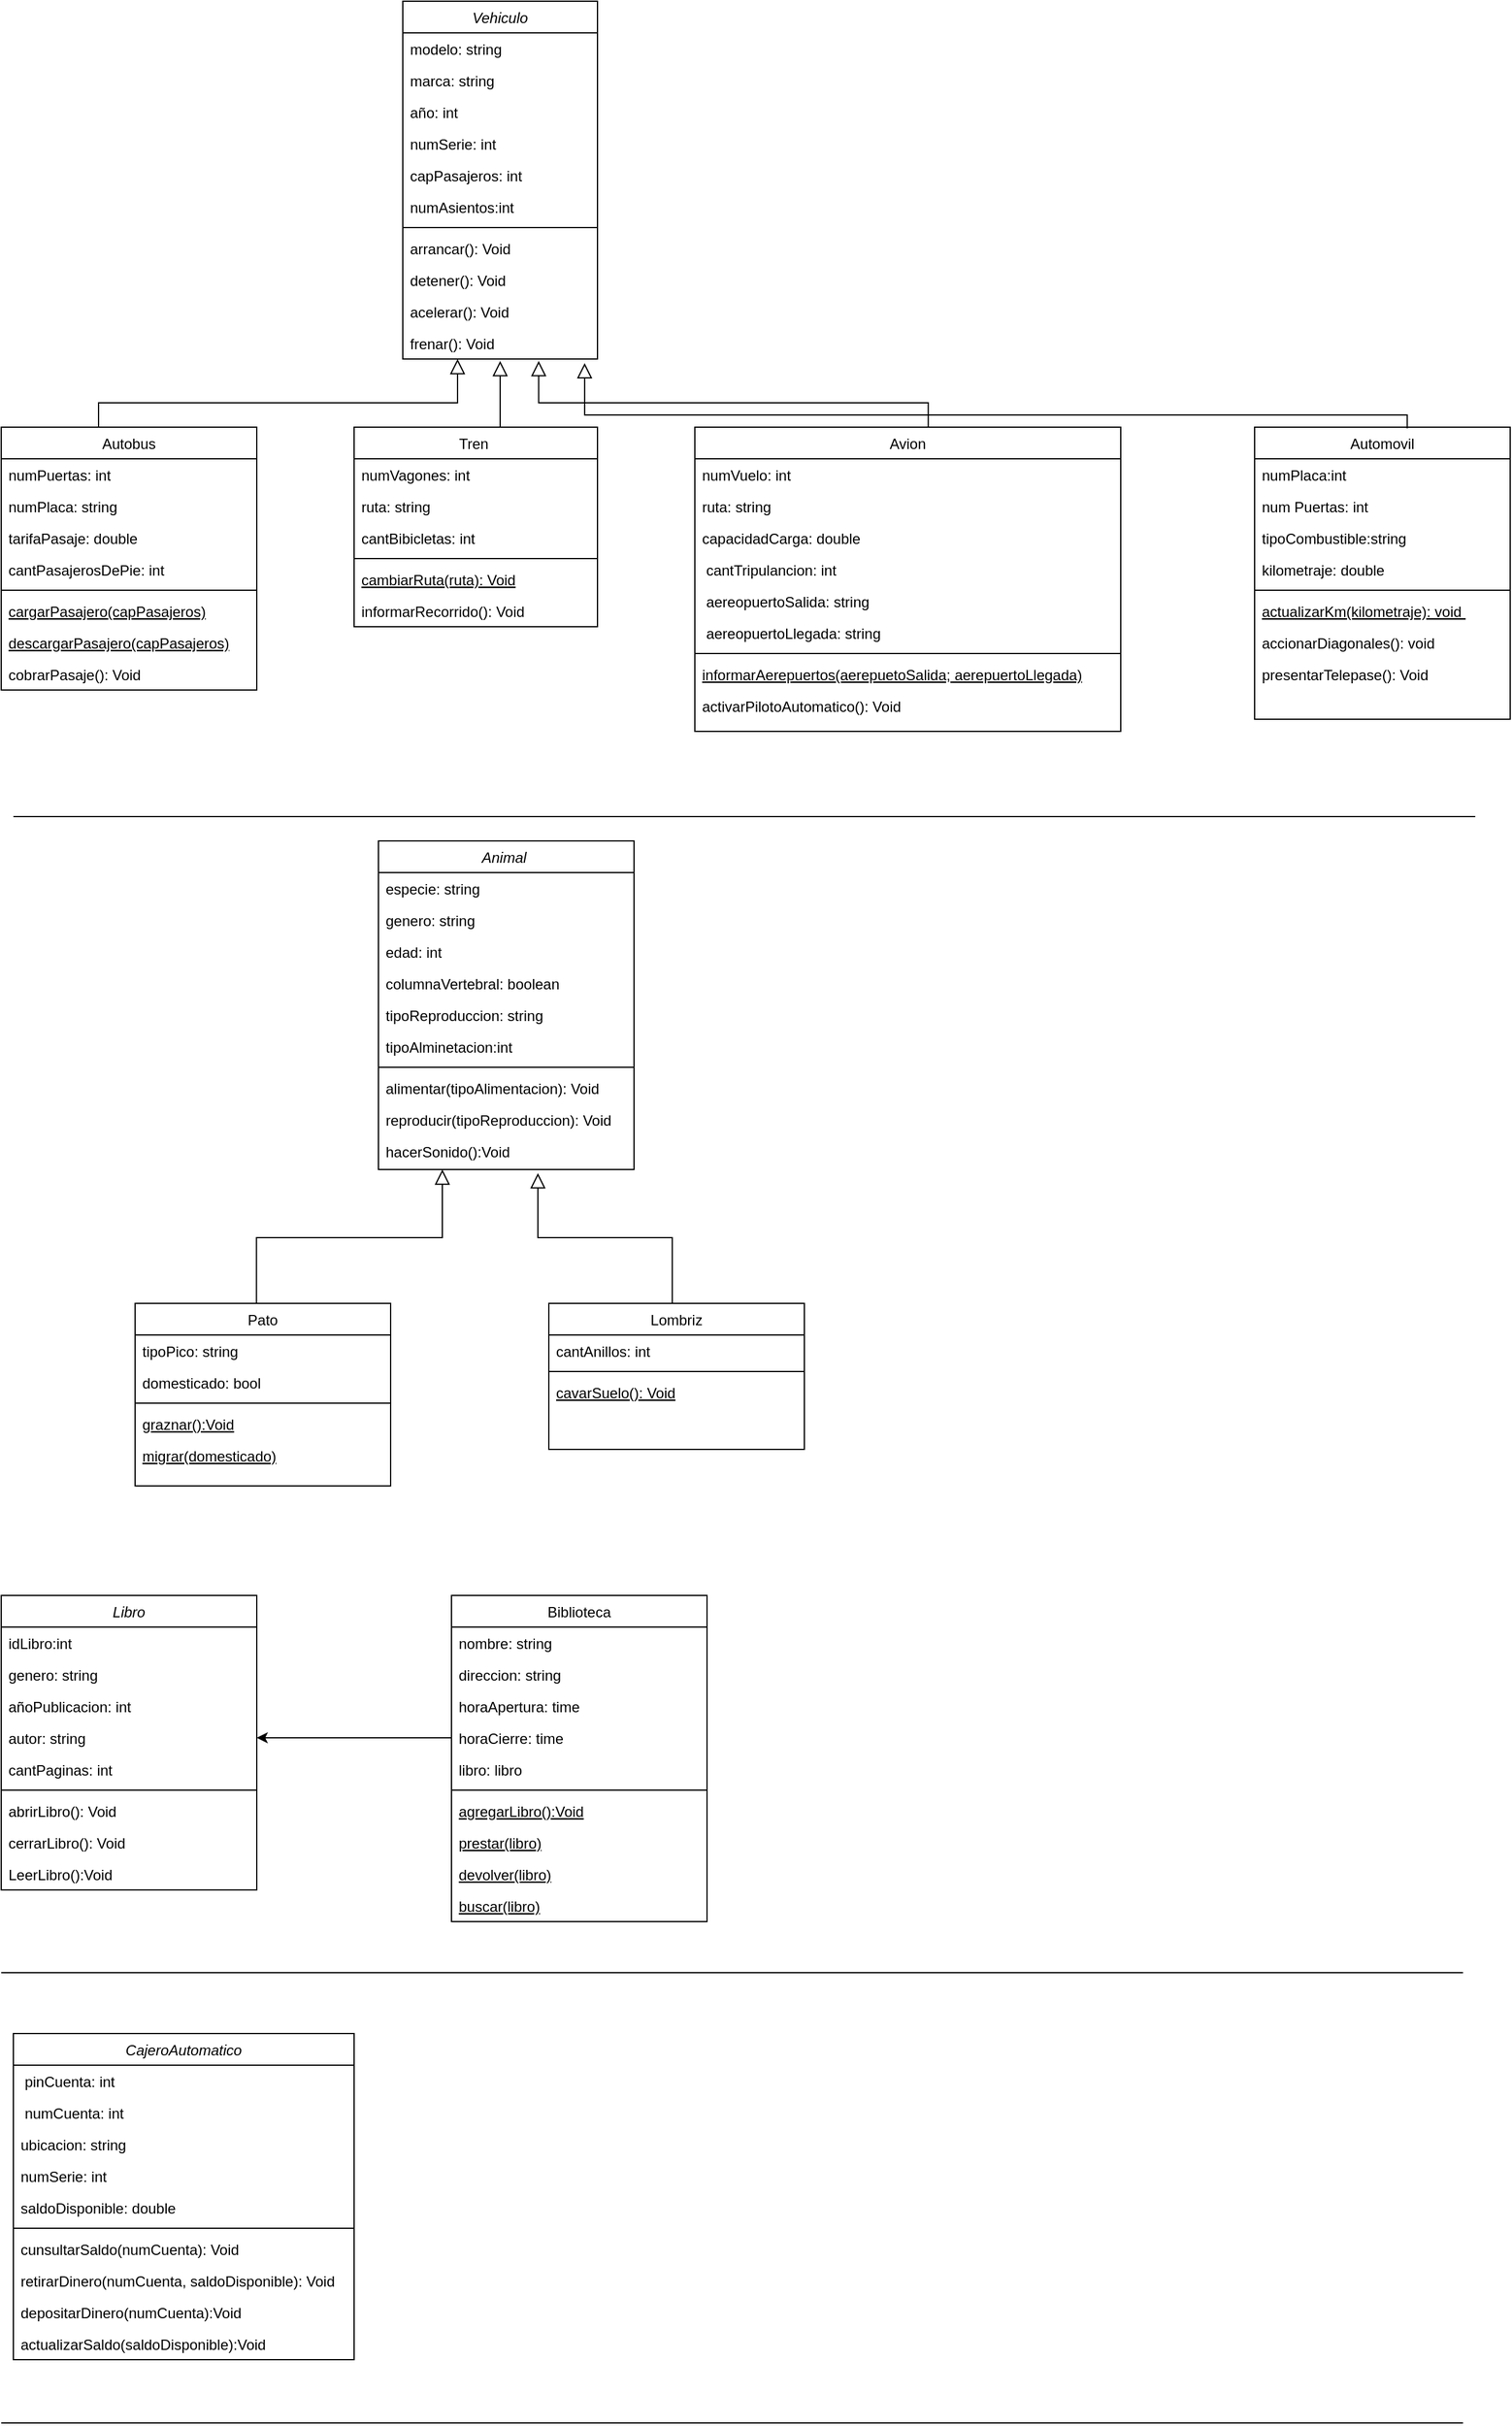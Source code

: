 <mxfile version="26.2.3">
  <diagram id="C5RBs43oDa-KdzZeNtuy" name="Page-1">
    <mxGraphModel dx="2567" dy="878" grid="1" gridSize="10" guides="1" tooltips="1" connect="1" arrows="1" fold="1" page="1" pageScale="1" pageWidth="827" pageHeight="1169" math="0" shadow="0">
      <root>
        <mxCell id="WIyWlLk6GJQsqaUBKTNV-0" />
        <mxCell id="WIyWlLk6GJQsqaUBKTNV-1" parent="WIyWlLk6GJQsqaUBKTNV-0" />
        <mxCell id="zkfFHV4jXpPFQw0GAbJ--0" value="Vehiculo" style="swimlane;fontStyle=2;align=center;verticalAlign=top;childLayout=stackLayout;horizontal=1;startSize=26;horizontalStack=0;resizeParent=1;resizeLast=0;collapsible=1;marginBottom=0;rounded=0;shadow=0;strokeWidth=1;" parent="WIyWlLk6GJQsqaUBKTNV-1" vertex="1">
          <mxGeometry x="-440" y="10" width="160" height="294" as="geometry">
            <mxRectangle x="230" y="140" width="160" height="26" as="alternateBounds" />
          </mxGeometry>
        </mxCell>
        <mxCell id="zkfFHV4jXpPFQw0GAbJ--1" value="modelo: string" style="text;align=left;verticalAlign=top;spacingLeft=4;spacingRight=4;overflow=hidden;rotatable=0;points=[[0,0.5],[1,0.5]];portConstraint=eastwest;" parent="zkfFHV4jXpPFQw0GAbJ--0" vertex="1">
          <mxGeometry y="26" width="160" height="26" as="geometry" />
        </mxCell>
        <mxCell id="_x3xow_RQGuz-umn8x1I-0" value="marca: string" style="text;align=left;verticalAlign=top;spacingLeft=4;spacingRight=4;overflow=hidden;rotatable=0;points=[[0,0.5],[1,0.5]];portConstraint=eastwest;" parent="zkfFHV4jXpPFQw0GAbJ--0" vertex="1">
          <mxGeometry y="52" width="160" height="26" as="geometry" />
        </mxCell>
        <mxCell id="_x3xow_RQGuz-umn8x1I-1" value="año: int" style="text;align=left;verticalAlign=top;spacingLeft=4;spacingRight=4;overflow=hidden;rotatable=0;points=[[0,0.5],[1,0.5]];portConstraint=eastwest;" parent="zkfFHV4jXpPFQw0GAbJ--0" vertex="1">
          <mxGeometry y="78" width="160" height="26" as="geometry" />
        </mxCell>
        <mxCell id="_x3xow_RQGuz-umn8x1I-2" value="numSerie: int" style="text;align=left;verticalAlign=top;spacingLeft=4;spacingRight=4;overflow=hidden;rotatable=0;points=[[0,0.5],[1,0.5]];portConstraint=eastwest;" parent="zkfFHV4jXpPFQw0GAbJ--0" vertex="1">
          <mxGeometry y="104" width="160" height="26" as="geometry" />
        </mxCell>
        <mxCell id="zkfFHV4jXpPFQw0GAbJ--2" value="capPasajeros: int" style="text;align=left;verticalAlign=top;spacingLeft=4;spacingRight=4;overflow=hidden;rotatable=0;points=[[0,0.5],[1,0.5]];portConstraint=eastwest;rounded=0;shadow=0;html=0;" parent="zkfFHV4jXpPFQw0GAbJ--0" vertex="1">
          <mxGeometry y="130" width="160" height="26" as="geometry" />
        </mxCell>
        <mxCell id="zkfFHV4jXpPFQw0GAbJ--3" value="numAsientos:int" style="text;align=left;verticalAlign=top;spacingLeft=4;spacingRight=4;overflow=hidden;rotatable=0;points=[[0,0.5],[1,0.5]];portConstraint=eastwest;rounded=0;shadow=0;html=0;" parent="zkfFHV4jXpPFQw0GAbJ--0" vertex="1">
          <mxGeometry y="156" width="160" height="26" as="geometry" />
        </mxCell>
        <mxCell id="zkfFHV4jXpPFQw0GAbJ--4" value="" style="line;html=1;strokeWidth=1;align=left;verticalAlign=middle;spacingTop=-1;spacingLeft=3;spacingRight=3;rotatable=0;labelPosition=right;points=[];portConstraint=eastwest;" parent="zkfFHV4jXpPFQw0GAbJ--0" vertex="1">
          <mxGeometry y="182" width="160" height="8" as="geometry" />
        </mxCell>
        <mxCell id="zkfFHV4jXpPFQw0GAbJ--5" value="arrancar(): Void" style="text;align=left;verticalAlign=top;spacingLeft=4;spacingRight=4;overflow=hidden;rotatable=0;points=[[0,0.5],[1,0.5]];portConstraint=eastwest;" parent="zkfFHV4jXpPFQw0GAbJ--0" vertex="1">
          <mxGeometry y="190" width="160" height="26" as="geometry" />
        </mxCell>
        <mxCell id="_x3xow_RQGuz-umn8x1I-3" value="detener(): Void" style="text;align=left;verticalAlign=top;spacingLeft=4;spacingRight=4;overflow=hidden;rotatable=0;points=[[0,0.5],[1,0.5]];portConstraint=eastwest;" parent="zkfFHV4jXpPFQw0GAbJ--0" vertex="1">
          <mxGeometry y="216" width="160" height="26" as="geometry" />
        </mxCell>
        <mxCell id="_x3xow_RQGuz-umn8x1I-4" value="acelerar(): Void" style="text;align=left;verticalAlign=top;spacingLeft=4;spacingRight=4;overflow=hidden;rotatable=0;points=[[0,0.5],[1,0.5]];portConstraint=eastwest;" parent="zkfFHV4jXpPFQw0GAbJ--0" vertex="1">
          <mxGeometry y="242" width="160" height="26" as="geometry" />
        </mxCell>
        <mxCell id="_x3xow_RQGuz-umn8x1I-5" value="frenar(): Void" style="text;align=left;verticalAlign=top;spacingLeft=4;spacingRight=4;overflow=hidden;rotatable=0;points=[[0,0.5],[1,0.5]];portConstraint=eastwest;" parent="zkfFHV4jXpPFQw0GAbJ--0" vertex="1">
          <mxGeometry y="268" width="160" height="26" as="geometry" />
        </mxCell>
        <mxCell id="zkfFHV4jXpPFQw0GAbJ--6" value="Autobus" style="swimlane;fontStyle=0;align=center;verticalAlign=top;childLayout=stackLayout;horizontal=1;startSize=26;horizontalStack=0;resizeParent=1;resizeLast=0;collapsible=1;marginBottom=0;rounded=0;shadow=0;strokeWidth=1;" parent="WIyWlLk6GJQsqaUBKTNV-1" vertex="1">
          <mxGeometry x="-770" y="360" width="210" height="216" as="geometry">
            <mxRectangle x="130" y="380" width="160" height="26" as="alternateBounds" />
          </mxGeometry>
        </mxCell>
        <mxCell id="zkfFHV4jXpPFQw0GAbJ--7" value="numPuertas: int " style="text;align=left;verticalAlign=top;spacingLeft=4;spacingRight=4;overflow=hidden;rotatable=0;points=[[0,0.5],[1,0.5]];portConstraint=eastwest;" parent="zkfFHV4jXpPFQw0GAbJ--6" vertex="1">
          <mxGeometry y="26" width="210" height="26" as="geometry" />
        </mxCell>
        <mxCell id="zkfFHV4jXpPFQw0GAbJ--8" value="numPlaca: string" style="text;align=left;verticalAlign=top;spacingLeft=4;spacingRight=4;overflow=hidden;rotatable=0;points=[[0,0.5],[1,0.5]];portConstraint=eastwest;rounded=0;shadow=0;html=0;" parent="zkfFHV4jXpPFQw0GAbJ--6" vertex="1">
          <mxGeometry y="52" width="210" height="26" as="geometry" />
        </mxCell>
        <mxCell id="_x3xow_RQGuz-umn8x1I-13" value="tarifaPasaje: double" style="text;align=left;verticalAlign=top;spacingLeft=4;spacingRight=4;overflow=hidden;rotatable=0;points=[[0,0.5],[1,0.5]];portConstraint=eastwest;rounded=0;shadow=0;html=0;" parent="zkfFHV4jXpPFQw0GAbJ--6" vertex="1">
          <mxGeometry y="78" width="210" height="26" as="geometry" />
        </mxCell>
        <mxCell id="_x3xow_RQGuz-umn8x1I-34" value="cantPasajerosDePie: int" style="text;align=left;verticalAlign=top;spacingLeft=4;spacingRight=4;overflow=hidden;rotatable=0;points=[[0,0.5],[1,0.5]];portConstraint=eastwest;rounded=0;shadow=0;html=0;" parent="zkfFHV4jXpPFQw0GAbJ--6" vertex="1">
          <mxGeometry y="104" width="210" height="26" as="geometry" />
        </mxCell>
        <mxCell id="zkfFHV4jXpPFQw0GAbJ--9" value="" style="line;html=1;strokeWidth=1;align=left;verticalAlign=middle;spacingTop=-1;spacingLeft=3;spacingRight=3;rotatable=0;labelPosition=right;points=[];portConstraint=eastwest;" parent="zkfFHV4jXpPFQw0GAbJ--6" vertex="1">
          <mxGeometry y="130" width="210" height="8" as="geometry" />
        </mxCell>
        <mxCell id="zkfFHV4jXpPFQw0GAbJ--10" value="cargarPasajero(capPasajeros)" style="text;align=left;verticalAlign=top;spacingLeft=4;spacingRight=4;overflow=hidden;rotatable=0;points=[[0,0.5],[1,0.5]];portConstraint=eastwest;fontStyle=4" parent="zkfFHV4jXpPFQw0GAbJ--6" vertex="1">
          <mxGeometry y="138" width="210" height="26" as="geometry" />
        </mxCell>
        <mxCell id="_x3xow_RQGuz-umn8x1I-14" value="descargarPasajero(capPasajeros)" style="text;align=left;verticalAlign=top;spacingLeft=4;spacingRight=4;overflow=hidden;rotatable=0;points=[[0,0.5],[1,0.5]];portConstraint=eastwest;fontStyle=4" parent="zkfFHV4jXpPFQw0GAbJ--6" vertex="1">
          <mxGeometry y="164" width="210" height="26" as="geometry" />
        </mxCell>
        <mxCell id="zkfFHV4jXpPFQw0GAbJ--11" value="cobrarPasaje(): Void" style="text;align=left;verticalAlign=top;spacingLeft=4;spacingRight=4;overflow=hidden;rotatable=0;points=[[0,0.5],[1,0.5]];portConstraint=eastwest;" parent="zkfFHV4jXpPFQw0GAbJ--6" vertex="1">
          <mxGeometry y="190" width="210" height="26" as="geometry" />
        </mxCell>
        <mxCell id="zkfFHV4jXpPFQw0GAbJ--12" value="" style="endArrow=block;endSize=10;endFill=0;shadow=0;strokeWidth=1;rounded=0;curved=0;edgeStyle=elbowEdgeStyle;elbow=vertical;" parent="WIyWlLk6GJQsqaUBKTNV-1" edge="1">
          <mxGeometry width="160" relative="1" as="geometry">
            <mxPoint x="-690" y="360" as="sourcePoint" />
            <mxPoint x="-395" y="304.0" as="targetPoint" />
            <Array as="points">
              <mxPoint x="-555" y="340" />
            </Array>
          </mxGeometry>
        </mxCell>
        <mxCell id="zkfFHV4jXpPFQw0GAbJ--16" value="" style="endArrow=block;endSize=10;endFill=0;shadow=0;strokeWidth=1;rounded=0;curved=0;edgeStyle=elbowEdgeStyle;elbow=horizontal;exitX=0.544;exitY=0.008;exitDx=0;exitDy=0;exitPerimeter=0;entryX=0.505;entryY=1.063;entryDx=0;entryDy=0;entryPerimeter=0;" parent="WIyWlLk6GJQsqaUBKTNV-1" source="_x3xow_RQGuz-umn8x1I-16" target="_x3xow_RQGuz-umn8x1I-5" edge="1">
          <mxGeometry width="160" relative="1" as="geometry">
            <mxPoint x="-270" y="380" as="sourcePoint" />
            <mxPoint x="-349" y="330" as="targetPoint" />
            <Array as="points">
              <mxPoint x="-360" y="330" />
              <mxPoint x="-360" y="330" />
            </Array>
          </mxGeometry>
        </mxCell>
        <mxCell id="_x3xow_RQGuz-umn8x1I-16" value="Tren " style="swimlane;fontStyle=0;align=center;verticalAlign=top;childLayout=stackLayout;horizontal=1;startSize=26;horizontalStack=0;resizeParent=1;resizeLast=0;collapsible=1;marginBottom=0;rounded=0;shadow=0;strokeWidth=1;" parent="WIyWlLk6GJQsqaUBKTNV-1" vertex="1">
          <mxGeometry x="-480" y="360" width="200" height="164" as="geometry">
            <mxRectangle x="130" y="380" width="160" height="26" as="alternateBounds" />
          </mxGeometry>
        </mxCell>
        <mxCell id="_x3xow_RQGuz-umn8x1I-17" value="numVagones: int " style="text;align=left;verticalAlign=top;spacingLeft=4;spacingRight=4;overflow=hidden;rotatable=0;points=[[0,0.5],[1,0.5]];portConstraint=eastwest;" parent="_x3xow_RQGuz-umn8x1I-16" vertex="1">
          <mxGeometry y="26" width="200" height="26" as="geometry" />
        </mxCell>
        <mxCell id="_x3xow_RQGuz-umn8x1I-18" value="ruta: string" style="text;align=left;verticalAlign=top;spacingLeft=4;spacingRight=4;overflow=hidden;rotatable=0;points=[[0,0.5],[1,0.5]];portConstraint=eastwest;rounded=0;shadow=0;html=0;" parent="_x3xow_RQGuz-umn8x1I-16" vertex="1">
          <mxGeometry y="52" width="200" height="26" as="geometry" />
        </mxCell>
        <mxCell id="_x3xow_RQGuz-umn8x1I-36" value="cantBibicletas: int" style="text;align=left;verticalAlign=top;spacingLeft=4;spacingRight=4;overflow=hidden;rotatable=0;points=[[0,0.5],[1,0.5]];portConstraint=eastwest;rounded=0;shadow=0;html=0;" parent="_x3xow_RQGuz-umn8x1I-16" vertex="1">
          <mxGeometry y="78" width="200" height="26" as="geometry" />
        </mxCell>
        <mxCell id="_x3xow_RQGuz-umn8x1I-20" value="" style="line;html=1;strokeWidth=1;align=left;verticalAlign=middle;spacingTop=-1;spacingLeft=3;spacingRight=3;rotatable=0;labelPosition=right;points=[];portConstraint=eastwest;" parent="_x3xow_RQGuz-umn8x1I-16" vertex="1">
          <mxGeometry y="104" width="200" height="8" as="geometry" />
        </mxCell>
        <mxCell id="_x3xow_RQGuz-umn8x1I-21" value="cambiarRuta(ruta): Void" style="text;align=left;verticalAlign=top;spacingLeft=4;spacingRight=4;overflow=hidden;rotatable=0;points=[[0,0.5],[1,0.5]];portConstraint=eastwest;fontStyle=4" parent="_x3xow_RQGuz-umn8x1I-16" vertex="1">
          <mxGeometry y="112" width="200" height="26" as="geometry" />
        </mxCell>
        <mxCell id="_x3xow_RQGuz-umn8x1I-23" value="informarRecorrido(): Void" style="text;align=left;verticalAlign=top;spacingLeft=4;spacingRight=4;overflow=hidden;rotatable=0;points=[[0,0.5],[1,0.5]];portConstraint=eastwest;" parent="_x3xow_RQGuz-umn8x1I-16" vertex="1">
          <mxGeometry y="138" width="200" height="26" as="geometry" />
        </mxCell>
        <mxCell id="_x3xow_RQGuz-umn8x1I-25" value="" style="endArrow=block;endSize=10;endFill=0;shadow=0;strokeWidth=1;rounded=0;curved=0;edgeStyle=elbowEdgeStyle;elbow=vertical;exitX=0.548;exitY=0.009;exitDx=0;exitDy=0;entryX=0.698;entryY=1.063;entryDx=0;entryDy=0;entryPerimeter=0;exitPerimeter=0;" parent="WIyWlLk6GJQsqaUBKTNV-1" source="_x3xow_RQGuz-umn8x1I-26" target="_x3xow_RQGuz-umn8x1I-5" edge="1">
          <mxGeometry width="160" relative="1" as="geometry">
            <mxPoint x="-100" y="360" as="sourcePoint" />
            <mxPoint x="-360" y="310" as="targetPoint" />
            <Array as="points">
              <mxPoint x="-350" y="340" />
              <mxPoint x="-350" y="340" />
            </Array>
          </mxGeometry>
        </mxCell>
        <mxCell id="_x3xow_RQGuz-umn8x1I-26" value="Avion" style="swimlane;fontStyle=0;align=center;verticalAlign=top;childLayout=stackLayout;horizontal=1;startSize=26;horizontalStack=0;resizeParent=1;resizeLast=0;collapsible=1;marginBottom=0;rounded=0;shadow=0;strokeWidth=1;" parent="WIyWlLk6GJQsqaUBKTNV-1" vertex="1">
          <mxGeometry x="-200" y="360" width="350" height="250" as="geometry">
            <mxRectangle x="130" y="380" width="160" height="26" as="alternateBounds" />
          </mxGeometry>
        </mxCell>
        <mxCell id="_x3xow_RQGuz-umn8x1I-27" value="numVuelo: int " style="text;align=left;verticalAlign=top;spacingLeft=4;spacingRight=4;overflow=hidden;rotatable=0;points=[[0,0.5],[1,0.5]];portConstraint=eastwest;" parent="_x3xow_RQGuz-umn8x1I-26" vertex="1">
          <mxGeometry y="26" width="350" height="26" as="geometry" />
        </mxCell>
        <mxCell id="_x3xow_RQGuz-umn8x1I-28" value="ruta: string" style="text;align=left;verticalAlign=top;spacingLeft=4;spacingRight=4;overflow=hidden;rotatable=0;points=[[0,0.5],[1,0.5]];portConstraint=eastwest;rounded=0;shadow=0;html=0;" parent="_x3xow_RQGuz-umn8x1I-26" vertex="1">
          <mxGeometry y="52" width="350" height="26" as="geometry" />
        </mxCell>
        <mxCell id="_x3xow_RQGuz-umn8x1I-29" value="capacidadCarga: double" style="text;align=left;verticalAlign=top;spacingLeft=4;spacingRight=4;overflow=hidden;rotatable=0;points=[[0,0.5],[1,0.5]];portConstraint=eastwest;rounded=0;shadow=0;html=0;" parent="_x3xow_RQGuz-umn8x1I-26" vertex="1">
          <mxGeometry y="78" width="350" height="26" as="geometry" />
        </mxCell>
        <mxCell id="_x3xow_RQGuz-umn8x1I-37" value=" cantTripulancion: int " style="text;align=left;verticalAlign=top;spacingLeft=4;spacingRight=4;overflow=hidden;rotatable=0;points=[[0,0.5],[1,0.5]];portConstraint=eastwest;rounded=0;shadow=0;html=0;" parent="_x3xow_RQGuz-umn8x1I-26" vertex="1">
          <mxGeometry y="104" width="350" height="26" as="geometry" />
        </mxCell>
        <mxCell id="_x3xow_RQGuz-umn8x1I-38" value=" aereopuertoSalida: string " style="text;align=left;verticalAlign=top;spacingLeft=4;spacingRight=4;overflow=hidden;rotatable=0;points=[[0,0.5],[1,0.5]];portConstraint=eastwest;rounded=0;shadow=0;html=0;" parent="_x3xow_RQGuz-umn8x1I-26" vertex="1">
          <mxGeometry y="130" width="350" height="26" as="geometry" />
        </mxCell>
        <mxCell id="_x3xow_RQGuz-umn8x1I-39" value=" aereopuertoLlegada: string " style="text;align=left;verticalAlign=top;spacingLeft=4;spacingRight=4;overflow=hidden;rotatable=0;points=[[0,0.5],[1,0.5]];portConstraint=eastwest;rounded=0;shadow=0;html=0;" parent="_x3xow_RQGuz-umn8x1I-26" vertex="1">
          <mxGeometry y="156" width="350" height="26" as="geometry" />
        </mxCell>
        <mxCell id="_x3xow_RQGuz-umn8x1I-30" value="" style="line;html=1;strokeWidth=1;align=left;verticalAlign=middle;spacingTop=-1;spacingLeft=3;spacingRight=3;rotatable=0;labelPosition=right;points=[];portConstraint=eastwest;" parent="_x3xow_RQGuz-umn8x1I-26" vertex="1">
          <mxGeometry y="182" width="350" height="8" as="geometry" />
        </mxCell>
        <mxCell id="_x3xow_RQGuz-umn8x1I-31" value="informarAerepuertos(aerepuetoSalida; aerepuertoLlegada)" style="text;align=left;verticalAlign=top;spacingLeft=4;spacingRight=4;overflow=hidden;rotatable=0;points=[[0,0.5],[1,0.5]];portConstraint=eastwest;fontStyle=4" parent="_x3xow_RQGuz-umn8x1I-26" vertex="1">
          <mxGeometry y="190" width="350" height="26" as="geometry" />
        </mxCell>
        <mxCell id="_x3xow_RQGuz-umn8x1I-41" value="activarPilotoAutomatico(): Void" style="text;align=left;verticalAlign=top;spacingLeft=4;spacingRight=4;overflow=hidden;rotatable=0;points=[[0,0.5],[1,0.5]];portConstraint=eastwest;" parent="_x3xow_RQGuz-umn8x1I-26" vertex="1">
          <mxGeometry y="216" width="350" height="26" as="geometry" />
        </mxCell>
        <mxCell id="_x3xow_RQGuz-umn8x1I-67" value="Automovil" style="swimlane;fontStyle=0;align=center;verticalAlign=top;childLayout=stackLayout;horizontal=1;startSize=26;horizontalStack=0;resizeParent=1;resizeLast=0;collapsible=1;marginBottom=0;rounded=0;shadow=0;strokeWidth=1;" parent="WIyWlLk6GJQsqaUBKTNV-1" vertex="1">
          <mxGeometry x="260" y="360" width="210" height="240" as="geometry">
            <mxRectangle x="130" y="380" width="160" height="26" as="alternateBounds" />
          </mxGeometry>
        </mxCell>
        <mxCell id="_x3xow_RQGuz-umn8x1I-69" value="numPlaca:int" style="text;align=left;verticalAlign=top;spacingLeft=4;spacingRight=4;overflow=hidden;rotatable=0;points=[[0,0.5],[1,0.5]];portConstraint=eastwest;rounded=0;shadow=0;html=0;" parent="_x3xow_RQGuz-umn8x1I-67" vertex="1">
          <mxGeometry y="26" width="210" height="26" as="geometry" />
        </mxCell>
        <mxCell id="_x3xow_RQGuz-umn8x1I-74" value="num Puertas: int" style="text;align=left;verticalAlign=top;spacingLeft=4;spacingRight=4;overflow=hidden;rotatable=0;points=[[0,0.5],[1,0.5]];portConstraint=eastwest;rounded=0;shadow=0;html=0;" parent="_x3xow_RQGuz-umn8x1I-67" vertex="1">
          <mxGeometry y="52" width="210" height="26" as="geometry" />
        </mxCell>
        <mxCell id="_x3xow_RQGuz-umn8x1I-80" value="tipoCombustible:string&#xa;" style="text;align=left;verticalAlign=top;spacingLeft=4;spacingRight=4;overflow=hidden;rotatable=0;points=[[0,0.5],[1,0.5]];portConstraint=eastwest;rounded=0;shadow=0;html=0;" parent="_x3xow_RQGuz-umn8x1I-67" vertex="1">
          <mxGeometry y="78" width="210" height="26" as="geometry" />
        </mxCell>
        <mxCell id="_x3xow_RQGuz-umn8x1I-81" value="kilometraje: double" style="text;align=left;verticalAlign=top;spacingLeft=4;spacingRight=4;overflow=hidden;rotatable=0;points=[[0,0.5],[1,0.5]];portConstraint=eastwest;rounded=0;shadow=0;html=0;" parent="_x3xow_RQGuz-umn8x1I-67" vertex="1">
          <mxGeometry y="104" width="210" height="26" as="geometry" />
        </mxCell>
        <mxCell id="_x3xow_RQGuz-umn8x1I-75" value="" style="line;html=1;strokeWidth=1;align=left;verticalAlign=middle;spacingTop=-1;spacingLeft=3;spacingRight=3;rotatable=0;labelPosition=right;points=[];portConstraint=eastwest;" parent="_x3xow_RQGuz-umn8x1I-67" vertex="1">
          <mxGeometry y="130" width="210" height="8" as="geometry" />
        </mxCell>
        <mxCell id="_x3xow_RQGuz-umn8x1I-76" value="actualizarKm(kilometraje): void " style="text;align=left;verticalAlign=top;spacingLeft=4;spacingRight=4;overflow=hidden;rotatable=0;points=[[0,0.5],[1,0.5]];portConstraint=eastwest;fontStyle=4" parent="_x3xow_RQGuz-umn8x1I-67" vertex="1">
          <mxGeometry y="138" width="210" height="26" as="geometry" />
        </mxCell>
        <mxCell id="_x3xow_RQGuz-umn8x1I-77" value="accionarDiagonales(): void" style="text;align=left;verticalAlign=top;spacingLeft=4;spacingRight=4;overflow=hidden;rotatable=0;points=[[0,0.5],[1,0.5]];portConstraint=eastwest;" parent="_x3xow_RQGuz-umn8x1I-67" vertex="1">
          <mxGeometry y="164" width="210" height="26" as="geometry" />
        </mxCell>
        <mxCell id="_x3xow_RQGuz-umn8x1I-78" value="presentarTelepase(): Void" style="text;align=left;verticalAlign=top;spacingLeft=4;spacingRight=4;overflow=hidden;rotatable=0;points=[[0,0.5],[1,0.5]];portConstraint=eastwest;" parent="_x3xow_RQGuz-umn8x1I-67" vertex="1">
          <mxGeometry y="190" width="210" height="26" as="geometry" />
        </mxCell>
        <mxCell id="_x3xow_RQGuz-umn8x1I-79" value="" style="endArrow=block;endSize=10;endFill=0;shadow=0;strokeWidth=1;rounded=0;curved=0;edgeStyle=elbowEdgeStyle;elbow=vertical;exitX=0.597;exitY=0.004;exitDx=0;exitDy=0;entryX=0.934;entryY=1.129;entryDx=0;entryDy=0;entryPerimeter=0;exitPerimeter=0;" parent="WIyWlLk6GJQsqaUBKTNV-1" source="_x3xow_RQGuz-umn8x1I-67" target="_x3xow_RQGuz-umn8x1I-5" edge="1">
          <mxGeometry width="160" relative="1" as="geometry">
            <mxPoint x="35" y="373" as="sourcePoint" />
            <mxPoint x="-318" y="316" as="targetPoint" />
            <Array as="points">
              <mxPoint x="-340" y="350" />
              <mxPoint x="-340" y="350" />
            </Array>
          </mxGeometry>
        </mxCell>
        <mxCell id="-HWuFjG2yqkWY8YFfE7H-0" value="Animal " style="swimlane;fontStyle=2;align=center;verticalAlign=top;childLayout=stackLayout;horizontal=1;startSize=26;horizontalStack=0;resizeParent=1;resizeLast=0;collapsible=1;marginBottom=0;rounded=0;shadow=0;strokeWidth=1;" vertex="1" parent="WIyWlLk6GJQsqaUBKTNV-1">
          <mxGeometry x="-460" y="700" width="210" height="270" as="geometry">
            <mxRectangle x="230" y="140" width="160" height="26" as="alternateBounds" />
          </mxGeometry>
        </mxCell>
        <mxCell id="-HWuFjG2yqkWY8YFfE7H-1" value="especie: string" style="text;align=left;verticalAlign=top;spacingLeft=4;spacingRight=4;overflow=hidden;rotatable=0;points=[[0,0.5],[1,0.5]];portConstraint=eastwest;" vertex="1" parent="-HWuFjG2yqkWY8YFfE7H-0">
          <mxGeometry y="26" width="210" height="26" as="geometry" />
        </mxCell>
        <mxCell id="-HWuFjG2yqkWY8YFfE7H-2" value="genero: string" style="text;align=left;verticalAlign=top;spacingLeft=4;spacingRight=4;overflow=hidden;rotatable=0;points=[[0,0.5],[1,0.5]];portConstraint=eastwest;" vertex="1" parent="-HWuFjG2yqkWY8YFfE7H-0">
          <mxGeometry y="52" width="210" height="26" as="geometry" />
        </mxCell>
        <mxCell id="-HWuFjG2yqkWY8YFfE7H-3" value="edad: int" style="text;align=left;verticalAlign=top;spacingLeft=4;spacingRight=4;overflow=hidden;rotatable=0;points=[[0,0.5],[1,0.5]];portConstraint=eastwest;" vertex="1" parent="-HWuFjG2yqkWY8YFfE7H-0">
          <mxGeometry y="78" width="210" height="26" as="geometry" />
        </mxCell>
        <mxCell id="-HWuFjG2yqkWY8YFfE7H-4" value="columnaVertebral: boolean" style="text;align=left;verticalAlign=top;spacingLeft=4;spacingRight=4;overflow=hidden;rotatable=0;points=[[0,0.5],[1,0.5]];portConstraint=eastwest;" vertex="1" parent="-HWuFjG2yqkWY8YFfE7H-0">
          <mxGeometry y="104" width="210" height="26" as="geometry" />
        </mxCell>
        <mxCell id="-HWuFjG2yqkWY8YFfE7H-5" value="tipoReproduccion: string" style="text;align=left;verticalAlign=top;spacingLeft=4;spacingRight=4;overflow=hidden;rotatable=0;points=[[0,0.5],[1,0.5]];portConstraint=eastwest;rounded=0;shadow=0;html=0;" vertex="1" parent="-HWuFjG2yqkWY8YFfE7H-0">
          <mxGeometry y="130" width="210" height="26" as="geometry" />
        </mxCell>
        <mxCell id="-HWuFjG2yqkWY8YFfE7H-6" value="tipoAlminetacion:int" style="text;align=left;verticalAlign=top;spacingLeft=4;spacingRight=4;overflow=hidden;rotatable=0;points=[[0,0.5],[1,0.5]];portConstraint=eastwest;rounded=0;shadow=0;html=0;" vertex="1" parent="-HWuFjG2yqkWY8YFfE7H-0">
          <mxGeometry y="156" width="210" height="26" as="geometry" />
        </mxCell>
        <mxCell id="-HWuFjG2yqkWY8YFfE7H-7" value="" style="line;html=1;strokeWidth=1;align=left;verticalAlign=middle;spacingTop=-1;spacingLeft=3;spacingRight=3;rotatable=0;labelPosition=right;points=[];portConstraint=eastwest;" vertex="1" parent="-HWuFjG2yqkWY8YFfE7H-0">
          <mxGeometry y="182" width="210" height="8" as="geometry" />
        </mxCell>
        <mxCell id="-HWuFjG2yqkWY8YFfE7H-8" value="alimentar(tipoAlimentacion): Void" style="text;align=left;verticalAlign=top;spacingLeft=4;spacingRight=4;overflow=hidden;rotatable=0;points=[[0,0.5],[1,0.5]];portConstraint=eastwest;" vertex="1" parent="-HWuFjG2yqkWY8YFfE7H-0">
          <mxGeometry y="190" width="210" height="26" as="geometry" />
        </mxCell>
        <mxCell id="-HWuFjG2yqkWY8YFfE7H-9" value="reproducir(tipoReproduccion): Void" style="text;align=left;verticalAlign=top;spacingLeft=4;spacingRight=4;overflow=hidden;rotatable=0;points=[[0,0.5],[1,0.5]];portConstraint=eastwest;" vertex="1" parent="-HWuFjG2yqkWY8YFfE7H-0">
          <mxGeometry y="216" width="210" height="26" as="geometry" />
        </mxCell>
        <mxCell id="-HWuFjG2yqkWY8YFfE7H-10" value="hacerSonido():Void" style="text;align=left;verticalAlign=top;spacingLeft=4;spacingRight=4;overflow=hidden;rotatable=0;points=[[0,0.5],[1,0.5]];portConstraint=eastwest;" vertex="1" parent="-HWuFjG2yqkWY8YFfE7H-0">
          <mxGeometry y="242" width="210" height="26" as="geometry" />
        </mxCell>
        <mxCell id="-HWuFjG2yqkWY8YFfE7H-13" value="" style="endArrow=block;endSize=10;endFill=0;shadow=0;strokeWidth=1;rounded=0;curved=0;edgeStyle=elbowEdgeStyle;elbow=vertical;exitX=0.475;exitY=-0.001;exitDx=0;exitDy=0;exitPerimeter=0;entryX=0.25;entryY=1;entryDx=0;entryDy=0;" edge="1" parent="WIyWlLk6GJQsqaUBKTNV-1" source="-HWuFjG2yqkWY8YFfE7H-14" target="-HWuFjG2yqkWY8YFfE7H-0">
          <mxGeometry width="160" relative="1" as="geometry">
            <mxPoint x="-561" y="1046" as="sourcePoint" />
            <mxPoint x="-266" y="990.0" as="targetPoint" />
            <Array as="points">
              <mxPoint x="-426" y="1026" />
            </Array>
          </mxGeometry>
        </mxCell>
        <mxCell id="-HWuFjG2yqkWY8YFfE7H-14" value="Pato" style="swimlane;fontStyle=0;align=center;verticalAlign=top;childLayout=stackLayout;horizontal=1;startSize=26;horizontalStack=0;resizeParent=1;resizeLast=0;collapsible=1;marginBottom=0;rounded=0;shadow=0;strokeWidth=1;" vertex="1" parent="WIyWlLk6GJQsqaUBKTNV-1">
          <mxGeometry x="-660" y="1080" width="210" height="150" as="geometry">
            <mxRectangle x="130" y="380" width="160" height="26" as="alternateBounds" />
          </mxGeometry>
        </mxCell>
        <mxCell id="-HWuFjG2yqkWY8YFfE7H-15" value="tipoPico: string " style="text;align=left;verticalAlign=top;spacingLeft=4;spacingRight=4;overflow=hidden;rotatable=0;points=[[0,0.5],[1,0.5]];portConstraint=eastwest;" vertex="1" parent="-HWuFjG2yqkWY8YFfE7H-14">
          <mxGeometry y="26" width="210" height="26" as="geometry" />
        </mxCell>
        <mxCell id="-HWuFjG2yqkWY8YFfE7H-17" value="domesticado: bool" style="text;align=left;verticalAlign=top;spacingLeft=4;spacingRight=4;overflow=hidden;rotatable=0;points=[[0,0.5],[1,0.5]];portConstraint=eastwest;rounded=0;shadow=0;html=0;" vertex="1" parent="-HWuFjG2yqkWY8YFfE7H-14">
          <mxGeometry y="52" width="210" height="26" as="geometry" />
        </mxCell>
        <mxCell id="-HWuFjG2yqkWY8YFfE7H-19" value="" style="line;html=1;strokeWidth=1;align=left;verticalAlign=middle;spacingTop=-1;spacingLeft=3;spacingRight=3;rotatable=0;labelPosition=right;points=[];portConstraint=eastwest;" vertex="1" parent="-HWuFjG2yqkWY8YFfE7H-14">
          <mxGeometry y="78" width="210" height="8" as="geometry" />
        </mxCell>
        <mxCell id="-HWuFjG2yqkWY8YFfE7H-20" value="graznar():Void" style="text;align=left;verticalAlign=top;spacingLeft=4;spacingRight=4;overflow=hidden;rotatable=0;points=[[0,0.5],[1,0.5]];portConstraint=eastwest;fontStyle=4" vertex="1" parent="-HWuFjG2yqkWY8YFfE7H-14">
          <mxGeometry y="86" width="210" height="26" as="geometry" />
        </mxCell>
        <mxCell id="-HWuFjG2yqkWY8YFfE7H-21" value="migrar(domesticado)" style="text;align=left;verticalAlign=top;spacingLeft=4;spacingRight=4;overflow=hidden;rotatable=0;points=[[0,0.5],[1,0.5]];portConstraint=eastwest;fontStyle=4" vertex="1" parent="-HWuFjG2yqkWY8YFfE7H-14">
          <mxGeometry y="112" width="210" height="26" as="geometry" />
        </mxCell>
        <mxCell id="-HWuFjG2yqkWY8YFfE7H-23" value="Lombriz" style="swimlane;fontStyle=0;align=center;verticalAlign=top;childLayout=stackLayout;horizontal=1;startSize=26;horizontalStack=0;resizeParent=1;resizeLast=0;collapsible=1;marginBottom=0;rounded=0;shadow=0;strokeWidth=1;" vertex="1" parent="WIyWlLk6GJQsqaUBKTNV-1">
          <mxGeometry x="-320" y="1080" width="210" height="120" as="geometry">
            <mxRectangle x="130" y="380" width="160" height="26" as="alternateBounds" />
          </mxGeometry>
        </mxCell>
        <mxCell id="-HWuFjG2yqkWY8YFfE7H-24" value="cantAnillos: int " style="text;align=left;verticalAlign=top;spacingLeft=4;spacingRight=4;overflow=hidden;rotatable=0;points=[[0,0.5],[1,0.5]];portConstraint=eastwest;" vertex="1" parent="-HWuFjG2yqkWY8YFfE7H-23">
          <mxGeometry y="26" width="210" height="26" as="geometry" />
        </mxCell>
        <mxCell id="-HWuFjG2yqkWY8YFfE7H-26" value="" style="line;html=1;strokeWidth=1;align=left;verticalAlign=middle;spacingTop=-1;spacingLeft=3;spacingRight=3;rotatable=0;labelPosition=right;points=[];portConstraint=eastwest;" vertex="1" parent="-HWuFjG2yqkWY8YFfE7H-23">
          <mxGeometry y="52" width="210" height="8" as="geometry" />
        </mxCell>
        <mxCell id="-HWuFjG2yqkWY8YFfE7H-28" value="cavarSuelo(): Void" style="text;align=left;verticalAlign=top;spacingLeft=4;spacingRight=4;overflow=hidden;rotatable=0;points=[[0,0.5],[1,0.5]];portConstraint=eastwest;fontStyle=4" vertex="1" parent="-HWuFjG2yqkWY8YFfE7H-23">
          <mxGeometry y="60" width="210" height="26" as="geometry" />
        </mxCell>
        <mxCell id="-HWuFjG2yqkWY8YFfE7H-29" value="" style="endArrow=block;endSize=10;endFill=0;shadow=0;strokeWidth=1;rounded=0;curved=0;edgeStyle=elbowEdgeStyle;elbow=vertical;exitX=0.483;exitY=0.001;exitDx=0;exitDy=0;exitPerimeter=0;entryX=0.624;entryY=1.192;entryDx=0;entryDy=0;entryPerimeter=0;" edge="1" parent="WIyWlLk6GJQsqaUBKTNV-1" source="-HWuFjG2yqkWY8YFfE7H-23" target="-HWuFjG2yqkWY8YFfE7H-10">
          <mxGeometry width="160" relative="1" as="geometry">
            <mxPoint x="-220" y="1070" as="sourcePoint" />
            <mxPoint x="-186" y="990.0" as="targetPoint" />
            <Array as="points">
              <mxPoint x="-346" y="1026" />
            </Array>
          </mxGeometry>
        </mxCell>
        <mxCell id="-HWuFjG2yqkWY8YFfE7H-30" value="Libro" style="swimlane;fontStyle=2;align=center;verticalAlign=top;childLayout=stackLayout;horizontal=1;startSize=26;horizontalStack=0;resizeParent=1;resizeLast=0;collapsible=1;marginBottom=0;rounded=0;shadow=0;strokeWidth=1;" vertex="1" parent="WIyWlLk6GJQsqaUBKTNV-1">
          <mxGeometry x="-770" y="1320" width="210" height="242" as="geometry">
            <mxRectangle x="230" y="140" width="160" height="26" as="alternateBounds" />
          </mxGeometry>
        </mxCell>
        <mxCell id="-HWuFjG2yqkWY8YFfE7H-31" value="idLibro:int" style="text;align=left;verticalAlign=top;spacingLeft=4;spacingRight=4;overflow=hidden;rotatable=0;points=[[0,0.5],[1,0.5]];portConstraint=eastwest;" vertex="1" parent="-HWuFjG2yqkWY8YFfE7H-30">
          <mxGeometry y="26" width="210" height="26" as="geometry" />
        </mxCell>
        <mxCell id="-HWuFjG2yqkWY8YFfE7H-32" value="genero: string" style="text;align=left;verticalAlign=top;spacingLeft=4;spacingRight=4;overflow=hidden;rotatable=0;points=[[0,0.5],[1,0.5]];portConstraint=eastwest;" vertex="1" parent="-HWuFjG2yqkWY8YFfE7H-30">
          <mxGeometry y="52" width="210" height="26" as="geometry" />
        </mxCell>
        <mxCell id="-HWuFjG2yqkWY8YFfE7H-33" value="añoPublicacion: int" style="text;align=left;verticalAlign=top;spacingLeft=4;spacingRight=4;overflow=hidden;rotatable=0;points=[[0,0.5],[1,0.5]];portConstraint=eastwest;" vertex="1" parent="-HWuFjG2yqkWY8YFfE7H-30">
          <mxGeometry y="78" width="210" height="26" as="geometry" />
        </mxCell>
        <mxCell id="-HWuFjG2yqkWY8YFfE7H-34" value="autor: string" style="text;align=left;verticalAlign=top;spacingLeft=4;spacingRight=4;overflow=hidden;rotatable=0;points=[[0,0.5],[1,0.5]];portConstraint=eastwest;" vertex="1" parent="-HWuFjG2yqkWY8YFfE7H-30">
          <mxGeometry y="104" width="210" height="26" as="geometry" />
        </mxCell>
        <mxCell id="-HWuFjG2yqkWY8YFfE7H-35" value="cantPaginas: int" style="text;align=left;verticalAlign=top;spacingLeft=4;spacingRight=4;overflow=hidden;rotatable=0;points=[[0,0.5],[1,0.5]];portConstraint=eastwest;rounded=0;shadow=0;html=0;" vertex="1" parent="-HWuFjG2yqkWY8YFfE7H-30">
          <mxGeometry y="130" width="210" height="26" as="geometry" />
        </mxCell>
        <mxCell id="-HWuFjG2yqkWY8YFfE7H-37" value="" style="line;html=1;strokeWidth=1;align=left;verticalAlign=middle;spacingTop=-1;spacingLeft=3;spacingRight=3;rotatable=0;labelPosition=right;points=[];portConstraint=eastwest;" vertex="1" parent="-HWuFjG2yqkWY8YFfE7H-30">
          <mxGeometry y="156" width="210" height="8" as="geometry" />
        </mxCell>
        <mxCell id="-HWuFjG2yqkWY8YFfE7H-38" value="abrirLibro(): Void" style="text;align=left;verticalAlign=top;spacingLeft=4;spacingRight=4;overflow=hidden;rotatable=0;points=[[0,0.5],[1,0.5]];portConstraint=eastwest;" vertex="1" parent="-HWuFjG2yqkWY8YFfE7H-30">
          <mxGeometry y="164" width="210" height="26" as="geometry" />
        </mxCell>
        <mxCell id="-HWuFjG2yqkWY8YFfE7H-54" value="cerrarLibro(): Void" style="text;align=left;verticalAlign=top;spacingLeft=4;spacingRight=4;overflow=hidden;rotatable=0;points=[[0,0.5],[1,0.5]];portConstraint=eastwest;" vertex="1" parent="-HWuFjG2yqkWY8YFfE7H-30">
          <mxGeometry y="190" width="210" height="26" as="geometry" />
        </mxCell>
        <mxCell id="-HWuFjG2yqkWY8YFfE7H-40" value="LeerLibro():Void" style="text;align=left;verticalAlign=top;spacingLeft=4;spacingRight=4;overflow=hidden;rotatable=0;points=[[0,0.5],[1,0.5]];portConstraint=eastwest;" vertex="1" parent="-HWuFjG2yqkWY8YFfE7H-30">
          <mxGeometry y="216" width="210" height="26" as="geometry" />
        </mxCell>
        <mxCell id="-HWuFjG2yqkWY8YFfE7H-42" value="Biblioteca" style="swimlane;fontStyle=0;align=center;verticalAlign=top;childLayout=stackLayout;horizontal=1;startSize=26;horizontalStack=0;resizeParent=1;resizeLast=0;collapsible=1;marginBottom=0;rounded=0;shadow=0;strokeWidth=1;" vertex="1" parent="WIyWlLk6GJQsqaUBKTNV-1">
          <mxGeometry x="-400" y="1320" width="210" height="268" as="geometry">
            <mxRectangle x="130" y="380" width="160" height="26" as="alternateBounds" />
          </mxGeometry>
        </mxCell>
        <mxCell id="-HWuFjG2yqkWY8YFfE7H-43" value="nombre: string " style="text;align=left;verticalAlign=top;spacingLeft=4;spacingRight=4;overflow=hidden;rotatable=0;points=[[0,0.5],[1,0.5]];portConstraint=eastwest;" vertex="1" parent="-HWuFjG2yqkWY8YFfE7H-42">
          <mxGeometry y="26" width="210" height="26" as="geometry" />
        </mxCell>
        <mxCell id="-HWuFjG2yqkWY8YFfE7H-44" value="direccion: string" style="text;align=left;verticalAlign=top;spacingLeft=4;spacingRight=4;overflow=hidden;rotatable=0;points=[[0,0.5],[1,0.5]];portConstraint=eastwest;rounded=0;shadow=0;html=0;" vertex="1" parent="-HWuFjG2yqkWY8YFfE7H-42">
          <mxGeometry y="52" width="210" height="26" as="geometry" />
        </mxCell>
        <mxCell id="-HWuFjG2yqkWY8YFfE7H-55" value="horaApertura: time" style="text;align=left;verticalAlign=top;spacingLeft=4;spacingRight=4;overflow=hidden;rotatable=0;points=[[0,0.5],[1,0.5]];portConstraint=eastwest;rounded=0;shadow=0;html=0;" vertex="1" parent="-HWuFjG2yqkWY8YFfE7H-42">
          <mxGeometry y="78" width="210" height="26" as="geometry" />
        </mxCell>
        <mxCell id="-HWuFjG2yqkWY8YFfE7H-56" value="horaCierre: time" style="text;align=left;verticalAlign=top;spacingLeft=4;spacingRight=4;overflow=hidden;rotatable=0;points=[[0,0.5],[1,0.5]];portConstraint=eastwest;rounded=0;shadow=0;html=0;" vertex="1" parent="-HWuFjG2yqkWY8YFfE7H-42">
          <mxGeometry y="104" width="210" height="26" as="geometry" />
        </mxCell>
        <mxCell id="-HWuFjG2yqkWY8YFfE7H-57" value="libro: libro" style="text;align=left;verticalAlign=top;spacingLeft=4;spacingRight=4;overflow=hidden;rotatable=0;points=[[0,0.5],[1,0.5]];portConstraint=eastwest;rounded=0;shadow=0;html=0;" vertex="1" parent="-HWuFjG2yqkWY8YFfE7H-42">
          <mxGeometry y="130" width="210" height="26" as="geometry" />
        </mxCell>
        <mxCell id="-HWuFjG2yqkWY8YFfE7H-45" value="" style="line;html=1;strokeWidth=1;align=left;verticalAlign=middle;spacingTop=-1;spacingLeft=3;spacingRight=3;rotatable=0;labelPosition=right;points=[];portConstraint=eastwest;" vertex="1" parent="-HWuFjG2yqkWY8YFfE7H-42">
          <mxGeometry y="156" width="210" height="8" as="geometry" />
        </mxCell>
        <mxCell id="-HWuFjG2yqkWY8YFfE7H-46" value="agregarLibro():Void" style="text;align=left;verticalAlign=top;spacingLeft=4;spacingRight=4;overflow=hidden;rotatable=0;points=[[0,0.5],[1,0.5]];portConstraint=eastwest;fontStyle=4" vertex="1" parent="-HWuFjG2yqkWY8YFfE7H-42">
          <mxGeometry y="164" width="210" height="26" as="geometry" />
        </mxCell>
        <mxCell id="-HWuFjG2yqkWY8YFfE7H-47" value="prestar(libro)" style="text;align=left;verticalAlign=top;spacingLeft=4;spacingRight=4;overflow=hidden;rotatable=0;points=[[0,0.5],[1,0.5]];portConstraint=eastwest;fontStyle=4" vertex="1" parent="-HWuFjG2yqkWY8YFfE7H-42">
          <mxGeometry y="190" width="210" height="26" as="geometry" />
        </mxCell>
        <mxCell id="-HWuFjG2yqkWY8YFfE7H-58" value="devolver(libro)" style="text;align=left;verticalAlign=top;spacingLeft=4;spacingRight=4;overflow=hidden;rotatable=0;points=[[0,0.5],[1,0.5]];portConstraint=eastwest;fontStyle=4" vertex="1" parent="-HWuFjG2yqkWY8YFfE7H-42">
          <mxGeometry y="216" width="210" height="26" as="geometry" />
        </mxCell>
        <mxCell id="-HWuFjG2yqkWY8YFfE7H-59" value="buscar(libro)" style="text;align=left;verticalAlign=top;spacingLeft=4;spacingRight=4;overflow=hidden;rotatable=0;points=[[0,0.5],[1,0.5]];portConstraint=eastwest;fontStyle=4" vertex="1" parent="-HWuFjG2yqkWY8YFfE7H-42">
          <mxGeometry y="242" width="210" height="26" as="geometry" />
        </mxCell>
        <mxCell id="-HWuFjG2yqkWY8YFfE7H-60" value="" style="endArrow=classic;html=1;rounded=0;exitX=0;exitY=0.5;exitDx=0;exitDy=0;entryX=1;entryY=0.5;entryDx=0;entryDy=0;" edge="1" parent="WIyWlLk6GJQsqaUBKTNV-1" source="-HWuFjG2yqkWY8YFfE7H-56" target="-HWuFjG2yqkWY8YFfE7H-34">
          <mxGeometry width="50" height="50" relative="1" as="geometry">
            <mxPoint x="-480" y="1460" as="sourcePoint" />
            <mxPoint x="-430" y="1410" as="targetPoint" />
          </mxGeometry>
        </mxCell>
        <mxCell id="-HWuFjG2yqkWY8YFfE7H-61" value="CajeroAutomatico" style="swimlane;fontStyle=2;align=center;verticalAlign=top;childLayout=stackLayout;horizontal=1;startSize=26;horizontalStack=0;resizeParent=1;resizeLast=0;collapsible=1;marginBottom=0;rounded=0;shadow=0;strokeWidth=1;" vertex="1" parent="WIyWlLk6GJQsqaUBKTNV-1">
          <mxGeometry x="-760" y="1680" width="280" height="268" as="geometry">
            <mxRectangle x="230" y="140" width="160" height="26" as="alternateBounds" />
          </mxGeometry>
        </mxCell>
        <mxCell id="-HWuFjG2yqkWY8YFfE7H-62" value=" pinCuenta: int" style="text;align=left;verticalAlign=top;spacingLeft=4;spacingRight=4;overflow=hidden;rotatable=0;points=[[0,0.5],[1,0.5]];portConstraint=eastwest;" vertex="1" parent="-HWuFjG2yqkWY8YFfE7H-61">
          <mxGeometry y="26" width="280" height="26" as="geometry" />
        </mxCell>
        <mxCell id="-HWuFjG2yqkWY8YFfE7H-73" value=" numCuenta: int" style="text;align=left;verticalAlign=top;spacingLeft=4;spacingRight=4;overflow=hidden;rotatable=0;points=[[0,0.5],[1,0.5]];portConstraint=eastwest;" vertex="1" parent="-HWuFjG2yqkWY8YFfE7H-61">
          <mxGeometry y="52" width="280" height="26" as="geometry" />
        </mxCell>
        <mxCell id="-HWuFjG2yqkWY8YFfE7H-63" value="ubicacion: string" style="text;align=left;verticalAlign=top;spacingLeft=4;spacingRight=4;overflow=hidden;rotatable=0;points=[[0,0.5],[1,0.5]];portConstraint=eastwest;" vertex="1" parent="-HWuFjG2yqkWY8YFfE7H-61">
          <mxGeometry y="78" width="280" height="26" as="geometry" />
        </mxCell>
        <mxCell id="-HWuFjG2yqkWY8YFfE7H-64" value="numSerie: int" style="text;align=left;verticalAlign=top;spacingLeft=4;spacingRight=4;overflow=hidden;rotatable=0;points=[[0,0.5],[1,0.5]];portConstraint=eastwest;" vertex="1" parent="-HWuFjG2yqkWY8YFfE7H-61">
          <mxGeometry y="104" width="280" height="26" as="geometry" />
        </mxCell>
        <mxCell id="-HWuFjG2yqkWY8YFfE7H-65" value="saldoDisponible: double" style="text;align=left;verticalAlign=top;spacingLeft=4;spacingRight=4;overflow=hidden;rotatable=0;points=[[0,0.5],[1,0.5]];portConstraint=eastwest;" vertex="1" parent="-HWuFjG2yqkWY8YFfE7H-61">
          <mxGeometry y="130" width="280" height="26" as="geometry" />
        </mxCell>
        <mxCell id="-HWuFjG2yqkWY8YFfE7H-67" value="" style="line;html=1;strokeWidth=1;align=left;verticalAlign=middle;spacingTop=-1;spacingLeft=3;spacingRight=3;rotatable=0;labelPosition=right;points=[];portConstraint=eastwest;" vertex="1" parent="-HWuFjG2yqkWY8YFfE7H-61">
          <mxGeometry y="156" width="280" height="8" as="geometry" />
        </mxCell>
        <mxCell id="-HWuFjG2yqkWY8YFfE7H-68" value="cunsultarSaldo(numCuenta): Void" style="text;align=left;verticalAlign=top;spacingLeft=4;spacingRight=4;overflow=hidden;rotatable=0;points=[[0,0.5],[1,0.5]];portConstraint=eastwest;" vertex="1" parent="-HWuFjG2yqkWY8YFfE7H-61">
          <mxGeometry y="164" width="280" height="26" as="geometry" />
        </mxCell>
        <mxCell id="-HWuFjG2yqkWY8YFfE7H-69" value="retirarDinero(numCuenta, saldoDisponible): Void" style="text;align=left;verticalAlign=top;spacingLeft=4;spacingRight=4;overflow=hidden;rotatable=0;points=[[0,0.5],[1,0.5]];portConstraint=eastwest;" vertex="1" parent="-HWuFjG2yqkWY8YFfE7H-61">
          <mxGeometry y="190" width="280" height="26" as="geometry" />
        </mxCell>
        <mxCell id="-HWuFjG2yqkWY8YFfE7H-70" value="depositarDinero(numCuenta):Void" style="text;align=left;verticalAlign=top;spacingLeft=4;spacingRight=4;overflow=hidden;rotatable=0;points=[[0,0.5],[1,0.5]];portConstraint=eastwest;" vertex="1" parent="-HWuFjG2yqkWY8YFfE7H-61">
          <mxGeometry y="216" width="280" height="26" as="geometry" />
        </mxCell>
        <mxCell id="-HWuFjG2yqkWY8YFfE7H-74" value="actualizarSaldo(saldoDisponible):Void" style="text;align=left;verticalAlign=top;spacingLeft=4;spacingRight=4;overflow=hidden;rotatable=0;points=[[0,0.5],[1,0.5]];portConstraint=eastwest;" vertex="1" parent="-HWuFjG2yqkWY8YFfE7H-61">
          <mxGeometry y="242" width="280" height="26" as="geometry" />
        </mxCell>
        <mxCell id="-HWuFjG2yqkWY8YFfE7H-71" value="" style="endArrow=none;html=1;rounded=0;" edge="1" parent="WIyWlLk6GJQsqaUBKTNV-1">
          <mxGeometry width="50" height="50" relative="1" as="geometry">
            <mxPoint x="-760" y="680" as="sourcePoint" />
            <mxPoint x="441.28" y="680" as="targetPoint" />
          </mxGeometry>
        </mxCell>
        <mxCell id="-HWuFjG2yqkWY8YFfE7H-72" value="" style="endArrow=none;html=1;rounded=0;" edge="1" parent="WIyWlLk6GJQsqaUBKTNV-1">
          <mxGeometry width="50" height="50" relative="1" as="geometry">
            <mxPoint x="-770" y="1630" as="sourcePoint" />
            <mxPoint x="431.28" y="1630" as="targetPoint" />
          </mxGeometry>
        </mxCell>
        <mxCell id="-HWuFjG2yqkWY8YFfE7H-75" value="" style="endArrow=none;html=1;rounded=0;" edge="1" parent="WIyWlLk6GJQsqaUBKTNV-1">
          <mxGeometry width="50" height="50" relative="1" as="geometry">
            <mxPoint x="-770" y="2000" as="sourcePoint" />
            <mxPoint x="431.28" y="2000" as="targetPoint" />
          </mxGeometry>
        </mxCell>
      </root>
    </mxGraphModel>
  </diagram>
</mxfile>
